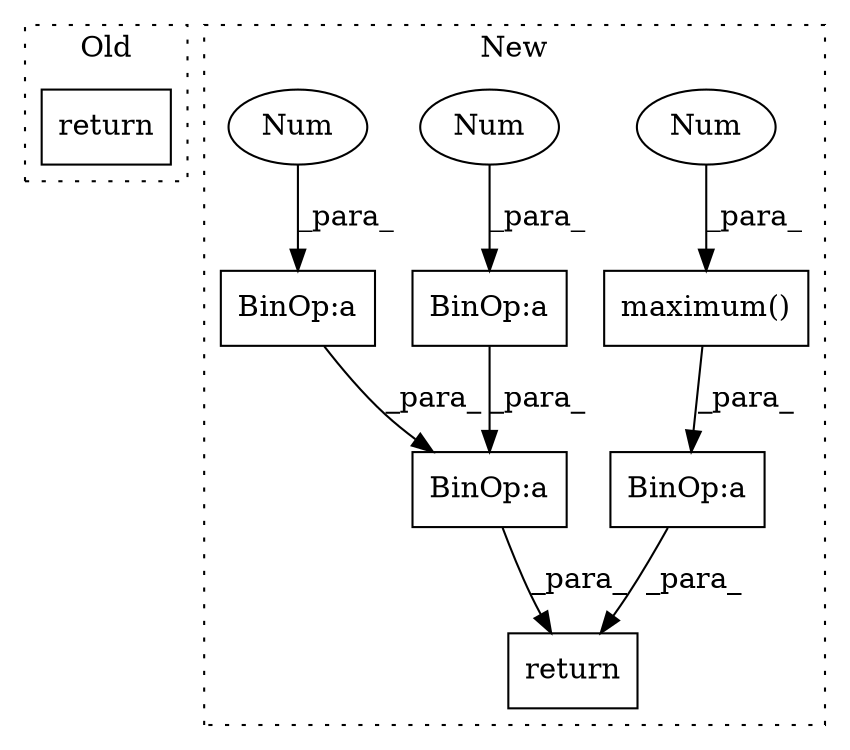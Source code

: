 digraph G {
subgraph cluster0 {
1 [label="return" a="93" s="5184" l="7" shape="box"];
label = "Old";
style="dotted";
}
subgraph cluster1 {
2 [label="maximum()" a="75" s="26506,26524" l="11,1" shape="box"];
3 [label="Num" a="76" s="26519" l="5" shape="ellipse"];
4 [label="BinOp:a" a="82" s="26498" l="1" shape="box"];
5 [label="return" a="93" s="26483" l="7" shape="box"];
6 [label="BinOp:a" a="82" s="26557" l="1" shape="box"];
7 [label="BinOp:a" a="82" s="26537" l="1" shape="box"];
8 [label="BinOp:a" a="82" s="26529" l="1" shape="box"];
9 [label="Num" a="76" s="26528" l="1" shape="ellipse"];
10 [label="Num" a="76" s="26556" l="1" shape="ellipse"];
label = "New";
style="dotted";
}
2 -> 4 [label="_para_"];
3 -> 2 [label="_para_"];
4 -> 5 [label="_para_"];
6 -> 7 [label="_para_"];
7 -> 5 [label="_para_"];
8 -> 7 [label="_para_"];
9 -> 8 [label="_para_"];
10 -> 6 [label="_para_"];
}